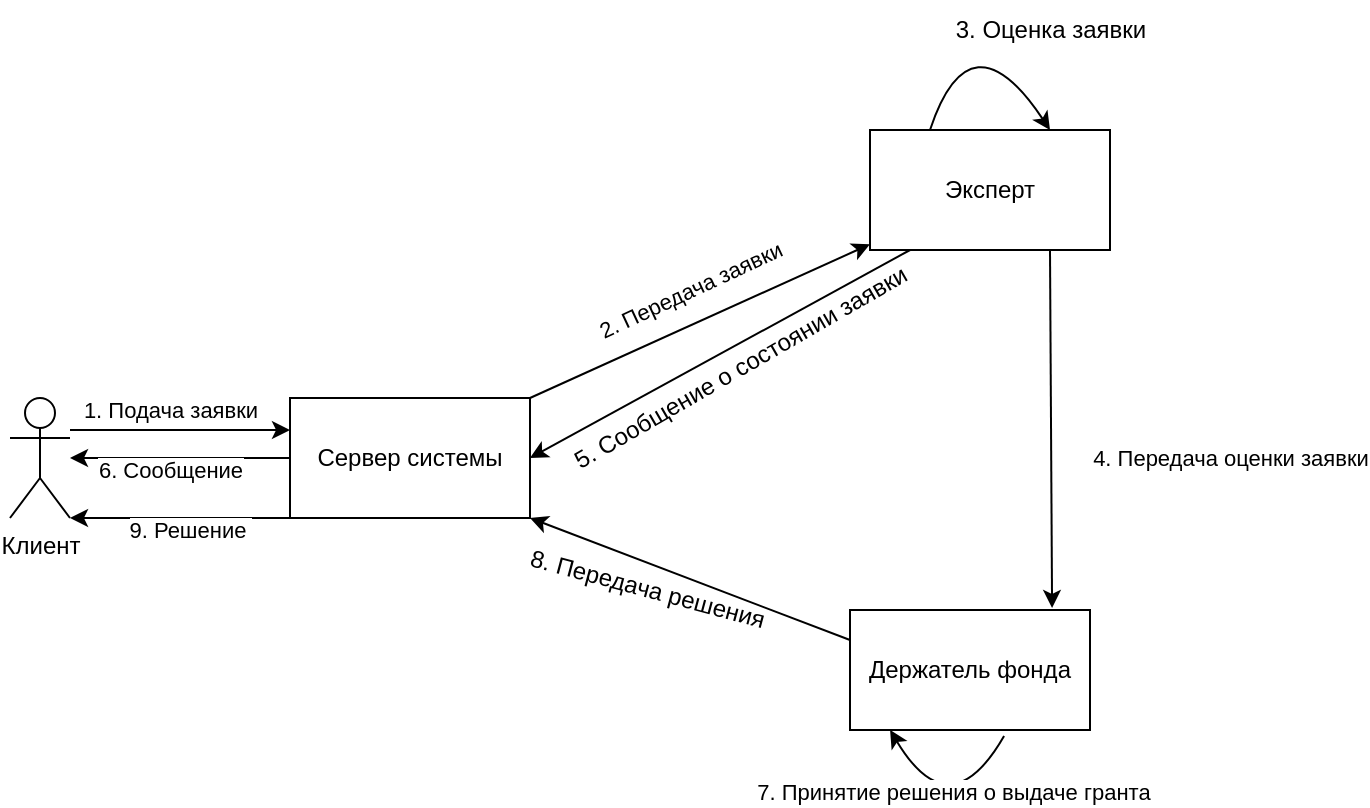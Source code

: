 <mxfile version="20.5.3" type="device"><diagram id="q2lgsVW7N3Fw3B2bjFhK" name="Страница 1"><mxGraphModel dx="1422" dy="794" grid="1" gridSize="10" guides="1" tooltips="1" connect="1" arrows="1" fold="1" page="1" pageScale="1" pageWidth="1169" pageHeight="827" math="0" shadow="0"><root><mxCell id="0"/><mxCell id="1" parent="0"/><mxCell id="rAGYqQhrW-0TmUV3sH4k-1" value="Клиент" style="shape=umlActor;verticalLabelPosition=bottom;verticalAlign=top;html=1;outlineConnect=0;" vertex="1" parent="1"><mxGeometry x="50" y="384" width="30" height="60" as="geometry"/></mxCell><mxCell id="rAGYqQhrW-0TmUV3sH4k-3" value="Сервер системы" style="rounded=0;whiteSpace=wrap;html=1;" vertex="1" parent="1"><mxGeometry x="190" y="384" width="120" height="60" as="geometry"/></mxCell><mxCell id="rAGYqQhrW-0TmUV3sH4k-6" value="Эксперт" style="rounded=0;whiteSpace=wrap;html=1;" vertex="1" parent="1"><mxGeometry x="480" y="250" width="120" height="60" as="geometry"/></mxCell><mxCell id="rAGYqQhrW-0TmUV3sH4k-7" value="Держатель фонда" style="rounded=0;whiteSpace=wrap;html=1;" vertex="1" parent="1"><mxGeometry x="470" y="490" width="120" height="60" as="geometry"/></mxCell><mxCell id="rAGYqQhrW-0TmUV3sH4k-8" value="" style="endArrow=classic;html=1;rounded=0;" edge="1" parent="1"><mxGeometry width="50" height="50" relative="1" as="geometry"><mxPoint x="80" y="400" as="sourcePoint"/><mxPoint x="190" y="400" as="targetPoint"/></mxGeometry></mxCell><mxCell id="rAGYqQhrW-0TmUV3sH4k-9" value="1. Подача заявки" style="edgeLabel;html=1;align=center;verticalAlign=middle;resizable=0;points=[];" vertex="1" connectable="0" parent="rAGYqQhrW-0TmUV3sH4k-8"><mxGeometry x="-0.236" y="1" relative="1" as="geometry"><mxPoint x="8" y="-9" as="offset"/></mxGeometry></mxCell><mxCell id="rAGYqQhrW-0TmUV3sH4k-10" value="" style="endArrow=classic;html=1;rounded=0;exitX=1;exitY=0;exitDx=0;exitDy=0;" edge="1" parent="1" source="rAGYqQhrW-0TmUV3sH4k-3" target="rAGYqQhrW-0TmUV3sH4k-6"><mxGeometry width="50" height="50" relative="1" as="geometry"><mxPoint x="560" y="430" as="sourcePoint"/><mxPoint x="610" y="380" as="targetPoint"/><Array as="points"/></mxGeometry></mxCell><mxCell id="rAGYqQhrW-0TmUV3sH4k-11" value="2. Передача заявки" style="edgeLabel;html=1;align=center;verticalAlign=middle;resizable=0;points=[];rotation=-25;" vertex="1" connectable="0" parent="rAGYqQhrW-0TmUV3sH4k-10"><mxGeometry x="0.143" y="-2" relative="1" as="geometry"><mxPoint x="-18" y="-12" as="offset"/></mxGeometry></mxCell><mxCell id="rAGYqQhrW-0TmUV3sH4k-12" value="" style="curved=1;endArrow=classic;html=1;rounded=0;exitX=0.25;exitY=0;exitDx=0;exitDy=0;entryX=0.75;entryY=0;entryDx=0;entryDy=0;" edge="1" parent="1" source="rAGYqQhrW-0TmUV3sH4k-6" target="rAGYqQhrW-0TmUV3sH4k-6"><mxGeometry width="50" height="50" relative="1" as="geometry"><mxPoint x="560" y="430" as="sourcePoint"/><mxPoint x="610" y="380" as="targetPoint"/><Array as="points"><mxPoint x="530" y="190"/></Array></mxGeometry></mxCell><mxCell id="rAGYqQhrW-0TmUV3sH4k-13" value="3. Оценка заявки" style="text;html=1;align=center;verticalAlign=middle;resizable=0;points=[];autosize=1;strokeColor=none;fillColor=none;" vertex="1" parent="1"><mxGeometry x="510" y="185" width="120" height="30" as="geometry"/></mxCell><mxCell id="rAGYqQhrW-0TmUV3sH4k-14" value="" style="endArrow=classic;html=1;rounded=0;exitX=0.75;exitY=1;exitDx=0;exitDy=0;entryX=0.842;entryY=-0.017;entryDx=0;entryDy=0;entryPerimeter=0;" edge="1" parent="1" source="rAGYqQhrW-0TmUV3sH4k-6" target="rAGYqQhrW-0TmUV3sH4k-7"><mxGeometry width="50" height="50" relative="1" as="geometry"><mxPoint x="560" y="430" as="sourcePoint"/><mxPoint x="610" y="380" as="targetPoint"/></mxGeometry></mxCell><mxCell id="rAGYqQhrW-0TmUV3sH4k-15" value="4. Передача оценки заявки" style="edgeLabel;html=1;align=center;verticalAlign=middle;resizable=0;points=[];" vertex="1" connectable="0" parent="rAGYqQhrW-0TmUV3sH4k-14"><mxGeometry x="0.118" y="2" relative="1" as="geometry"><mxPoint x="87" y="4" as="offset"/></mxGeometry></mxCell><mxCell id="rAGYqQhrW-0TmUV3sH4k-16" value="" style="endArrow=classic;html=1;rounded=0;exitX=0.167;exitY=1;exitDx=0;exitDy=0;exitPerimeter=0;entryX=1;entryY=0.5;entryDx=0;entryDy=0;" edge="1" parent="1" source="rAGYqQhrW-0TmUV3sH4k-6" target="rAGYqQhrW-0TmUV3sH4k-3"><mxGeometry width="50" height="50" relative="1" as="geometry"><mxPoint x="560" y="430" as="sourcePoint"/><mxPoint x="610" y="380" as="targetPoint"/></mxGeometry></mxCell><mxCell id="rAGYqQhrW-0TmUV3sH4k-17" value="5. Сообщение о состоянии заявки" style="text;html=1;align=center;verticalAlign=middle;resizable=0;points=[];autosize=1;strokeColor=none;fillColor=none;rotation=-30;" vertex="1" parent="1"><mxGeometry x="310" y="354" width="210" height="30" as="geometry"/></mxCell><mxCell id="rAGYqQhrW-0TmUV3sH4k-18" value="" style="endArrow=classic;html=1;rounded=0;exitX=0;exitY=0.5;exitDx=0;exitDy=0;" edge="1" parent="1" source="rAGYqQhrW-0TmUV3sH4k-3" target="rAGYqQhrW-0TmUV3sH4k-1"><mxGeometry width="50" height="50" relative="1" as="geometry"><mxPoint x="560" y="430" as="sourcePoint"/><mxPoint x="610" y="380" as="targetPoint"/><Array as="points"><mxPoint x="160" y="414"/></Array></mxGeometry></mxCell><mxCell id="rAGYqQhrW-0TmUV3sH4k-19" value="6. Сообщение" style="edgeLabel;html=1;align=center;verticalAlign=middle;resizable=0;points=[];" vertex="1" connectable="0" parent="rAGYqQhrW-0TmUV3sH4k-18"><mxGeometry x="-0.109" y="2" relative="1" as="geometry"><mxPoint x="-11" y="4" as="offset"/></mxGeometry></mxCell><mxCell id="rAGYqQhrW-0TmUV3sH4k-20" value="" style="curved=1;endArrow=classic;html=1;rounded=0;exitX=0.642;exitY=1.05;exitDx=0;exitDy=0;entryX=0.167;entryY=1;entryDx=0;entryDy=0;entryPerimeter=0;exitPerimeter=0;" edge="1" parent="1" source="rAGYqQhrW-0TmUV3sH4k-7" target="rAGYqQhrW-0TmUV3sH4k-7"><mxGeometry width="50" height="50" relative="1" as="geometry"><mxPoint x="500" y="550" as="sourcePoint"/><mxPoint x="560" y="550" as="targetPoint"/><Array as="points"><mxPoint x="520" y="600"/></Array></mxGeometry></mxCell><mxCell id="rAGYqQhrW-0TmUV3sH4k-21" value="7. Принятие решения о выдаче гранта&amp;nbsp;" style="edgeLabel;html=1;align=center;verticalAlign=middle;resizable=0;points=[];" vertex="1" connectable="0" parent="rAGYqQhrW-0TmUV3sH4k-20"><mxGeometry x="-0.355" y="-7" relative="1" as="geometry"><mxPoint as="offset"/></mxGeometry></mxCell><mxCell id="rAGYqQhrW-0TmUV3sH4k-22" value="" style="endArrow=classic;html=1;rounded=0;exitX=0;exitY=0.25;exitDx=0;exitDy=0;entryX=1;entryY=1;entryDx=0;entryDy=0;" edge="1" parent="1" source="rAGYqQhrW-0TmUV3sH4k-7" target="rAGYqQhrW-0TmUV3sH4k-3"><mxGeometry width="50" height="50" relative="1" as="geometry"><mxPoint x="560" y="430" as="sourcePoint"/><mxPoint x="610" y="380" as="targetPoint"/><Array as="points"/></mxGeometry></mxCell><mxCell id="rAGYqQhrW-0TmUV3sH4k-23" value="8. Передача решения&amp;nbsp;" style="text;html=1;align=center;verticalAlign=middle;resizable=0;points=[];autosize=1;strokeColor=none;fillColor=none;rotation=15;" vertex="1" parent="1"><mxGeometry x="295" y="465" width="150" height="30" as="geometry"/></mxCell><mxCell id="rAGYqQhrW-0TmUV3sH4k-25" value="" style="endArrow=classic;html=1;rounded=0;entryX=1;entryY=1;entryDx=0;entryDy=0;entryPerimeter=0;exitX=0;exitY=1;exitDx=0;exitDy=0;" edge="1" parent="1" source="rAGYqQhrW-0TmUV3sH4k-3" target="rAGYqQhrW-0TmUV3sH4k-1"><mxGeometry width="50" height="50" relative="1" as="geometry"><mxPoint x="90" y="495" as="sourcePoint"/><mxPoint x="140" y="445" as="targetPoint"/></mxGeometry></mxCell><mxCell id="rAGYqQhrW-0TmUV3sH4k-26" value="9. Решение&amp;nbsp;" style="edgeLabel;html=1;align=center;verticalAlign=middle;resizable=0;points=[];" vertex="1" connectable="0" parent="rAGYqQhrW-0TmUV3sH4k-25"><mxGeometry x="-0.418" y="1" relative="1" as="geometry"><mxPoint x="-18" y="5" as="offset"/></mxGeometry></mxCell></root></mxGraphModel></diagram></mxfile>